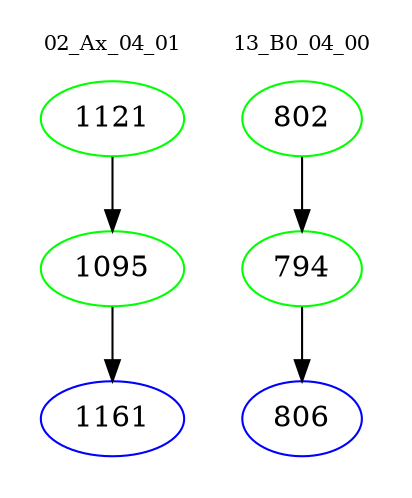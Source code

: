 digraph{
subgraph cluster_0 {
color = white
label = "02_Ax_04_01";
fontsize=10;
T0_1121 [label="1121", color="green"]
T0_1121 -> T0_1095 [color="black"]
T0_1095 [label="1095", color="green"]
T0_1095 -> T0_1161 [color="black"]
T0_1161 [label="1161", color="blue"]
}
subgraph cluster_1 {
color = white
label = "13_B0_04_00";
fontsize=10;
T1_802 [label="802", color="green"]
T1_802 -> T1_794 [color="black"]
T1_794 [label="794", color="green"]
T1_794 -> T1_806 [color="black"]
T1_806 [label="806", color="blue"]
}
}
